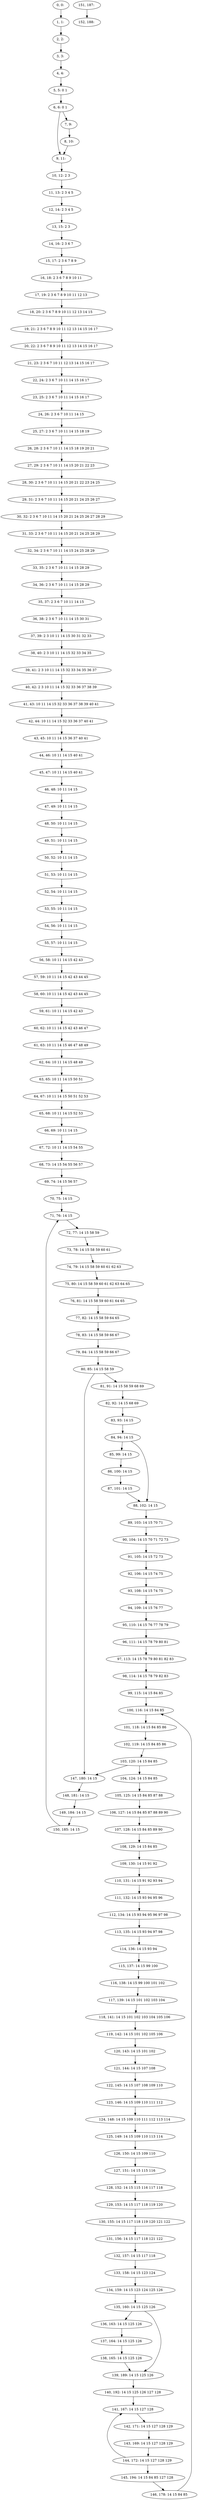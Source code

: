 digraph G {
0[label="0, 0: "];
1[label="1, 1: "];
2[label="2, 2: "];
3[label="3, 3: "];
4[label="4, 4: "];
5[label="5, 5: 0 1 "];
6[label="6, 6: 0 1 "];
7[label="7, 9: "];
8[label="8, 10: "];
9[label="9, 11: "];
10[label="10, 12: 2 3 "];
11[label="11, 13: 2 3 4 5 "];
12[label="12, 14: 2 3 4 5 "];
13[label="13, 15: 2 3 "];
14[label="14, 16: 2 3 6 7 "];
15[label="15, 17: 2 3 6 7 8 9 "];
16[label="16, 18: 2 3 6 7 8 9 10 11 "];
17[label="17, 19: 2 3 6 7 8 9 10 11 12 13 "];
18[label="18, 20: 2 3 6 7 8 9 10 11 12 13 14 15 "];
19[label="19, 21: 2 3 6 7 8 9 10 11 12 13 14 15 16 17 "];
20[label="20, 22: 2 3 6 7 8 9 10 11 12 13 14 15 16 17 "];
21[label="21, 23: 2 3 6 7 10 11 12 13 14 15 16 17 "];
22[label="22, 24: 2 3 6 7 10 11 14 15 16 17 "];
23[label="23, 25: 2 3 6 7 10 11 14 15 16 17 "];
24[label="24, 26: 2 3 6 7 10 11 14 15 "];
25[label="25, 27: 2 3 6 7 10 11 14 15 18 19 "];
26[label="26, 28: 2 3 6 7 10 11 14 15 18 19 20 21 "];
27[label="27, 29: 2 3 6 7 10 11 14 15 20 21 22 23 "];
28[label="28, 30: 2 3 6 7 10 11 14 15 20 21 22 23 24 25 "];
29[label="29, 31: 2 3 6 7 10 11 14 15 20 21 24 25 26 27 "];
30[label="30, 32: 2 3 6 7 10 11 14 15 20 21 24 25 26 27 28 29 "];
31[label="31, 33: 2 3 6 7 10 11 14 15 20 21 24 25 28 29 "];
32[label="32, 34: 2 3 6 7 10 11 14 15 24 25 28 29 "];
33[label="33, 35: 2 3 6 7 10 11 14 15 28 29 "];
34[label="34, 36: 2 3 6 7 10 11 14 15 28 29 "];
35[label="35, 37: 2 3 6 7 10 11 14 15 "];
36[label="36, 38: 2 3 6 7 10 11 14 15 30 31 "];
37[label="37, 39: 2 3 10 11 14 15 30 31 32 33 "];
38[label="38, 40: 2 3 10 11 14 15 32 33 34 35 "];
39[label="39, 41: 2 3 10 11 14 15 32 33 34 35 36 37 "];
40[label="40, 42: 2 3 10 11 14 15 32 33 36 37 38 39 "];
41[label="41, 43: 10 11 14 15 32 33 36 37 38 39 40 41 "];
42[label="42, 44: 10 11 14 15 32 33 36 37 40 41 "];
43[label="43, 45: 10 11 14 15 36 37 40 41 "];
44[label="44, 46: 10 11 14 15 40 41 "];
45[label="45, 47: 10 11 14 15 40 41 "];
46[label="46, 48: 10 11 14 15 "];
47[label="47, 49: 10 11 14 15 "];
48[label="48, 50: 10 11 14 15 "];
49[label="49, 51: 10 11 14 15 "];
50[label="50, 52: 10 11 14 15 "];
51[label="51, 53: 10 11 14 15 "];
52[label="52, 54: 10 11 14 15 "];
53[label="53, 55: 10 11 14 15 "];
54[label="54, 56: 10 11 14 15 "];
55[label="55, 57: 10 11 14 15 "];
56[label="56, 58: 10 11 14 15 42 43 "];
57[label="57, 59: 10 11 14 15 42 43 44 45 "];
58[label="58, 60: 10 11 14 15 42 43 44 45 "];
59[label="59, 61: 10 11 14 15 42 43 "];
60[label="60, 62: 10 11 14 15 42 43 46 47 "];
61[label="61, 63: 10 11 14 15 46 47 48 49 "];
62[label="62, 64: 10 11 14 15 48 49 "];
63[label="63, 65: 10 11 14 15 50 51 "];
64[label="64, 67: 10 11 14 15 50 51 52 53 "];
65[label="65, 68: 10 11 14 15 52 53 "];
66[label="66, 69: 10 11 14 15 "];
67[label="67, 72: 10 11 14 15 54 55 "];
68[label="68, 73: 14 15 54 55 56 57 "];
69[label="69, 74: 14 15 56 57 "];
70[label="70, 75: 14 15 "];
71[label="71, 76: 14 15 "];
72[label="72, 77: 14 15 58 59 "];
73[label="73, 78: 14 15 58 59 60 61 "];
74[label="74, 79: 14 15 58 59 60 61 62 63 "];
75[label="75, 80: 14 15 58 59 60 61 62 63 64 65 "];
76[label="76, 81: 14 15 58 59 60 61 64 65 "];
77[label="77, 82: 14 15 58 59 64 65 "];
78[label="78, 83: 14 15 58 59 66 67 "];
79[label="79, 84: 14 15 58 59 66 67 "];
80[label="80, 85: 14 15 58 59 "];
81[label="81, 91: 14 15 58 59 68 69 "];
82[label="82, 92: 14 15 68 69 "];
83[label="83, 93: 14 15 "];
84[label="84, 94: 14 15 "];
85[label="85, 99: 14 15 "];
86[label="86, 100: 14 15 "];
87[label="87, 101: 14 15 "];
88[label="88, 102: 14 15 "];
89[label="89, 103: 14 15 70 71 "];
90[label="90, 104: 14 15 70 71 72 73 "];
91[label="91, 105: 14 15 72 73 "];
92[label="92, 106: 14 15 74 75 "];
93[label="93, 108: 14 15 74 75 "];
94[label="94, 109: 14 15 76 77 "];
95[label="95, 110: 14 15 76 77 78 79 "];
96[label="96, 111: 14 15 78 79 80 81 "];
97[label="97, 113: 14 15 78 79 80 81 82 83 "];
98[label="98, 114: 14 15 78 79 82 83 "];
99[label="99, 115: 14 15 84 85 "];
100[label="100, 116: 14 15 84 85 "];
101[label="101, 118: 14 15 84 85 86 "];
102[label="102, 119: 14 15 84 85 86 "];
103[label="103, 120: 14 15 84 85 "];
104[label="104, 124: 14 15 84 85 "];
105[label="105, 125: 14 15 84 85 87 88 "];
106[label="106, 127: 14 15 84 85 87 88 89 90 "];
107[label="107, 128: 14 15 84 85 89 90 "];
108[label="108, 129: 14 15 84 85 "];
109[label="109, 130: 14 15 91 92 "];
110[label="110, 131: 14 15 91 92 93 94 "];
111[label="111, 132: 14 15 93 94 95 96 "];
112[label="112, 134: 14 15 93 94 95 96 97 98 "];
113[label="113, 135: 14 15 93 94 97 98 "];
114[label="114, 136: 14 15 93 94 "];
115[label="115, 137: 14 15 99 100 "];
116[label="116, 138: 14 15 99 100 101 102 "];
117[label="117, 139: 14 15 101 102 103 104 "];
118[label="118, 141: 14 15 101 102 103 104 105 106 "];
119[label="119, 142: 14 15 101 102 105 106 "];
120[label="120, 143: 14 15 101 102 "];
121[label="121, 144: 14 15 107 108 "];
122[label="122, 145: 14 15 107 108 109 110 "];
123[label="123, 146: 14 15 109 110 111 112 "];
124[label="124, 148: 14 15 109 110 111 112 113 114 "];
125[label="125, 149: 14 15 109 110 113 114 "];
126[label="126, 150: 14 15 109 110 "];
127[label="127, 151: 14 15 115 116 "];
128[label="128, 152: 14 15 115 116 117 118 "];
129[label="129, 153: 14 15 117 118 119 120 "];
130[label="130, 155: 14 15 117 118 119 120 121 122 "];
131[label="131, 156: 14 15 117 118 121 122 "];
132[label="132, 157: 14 15 117 118 "];
133[label="133, 158: 14 15 123 124 "];
134[label="134, 159: 14 15 123 124 125 126 "];
135[label="135, 160: 14 15 125 126 "];
136[label="136, 163: 14 15 125 126 "];
137[label="137, 164: 14 15 125 126 "];
138[label="138, 165: 14 15 125 126 "];
139[label="139, 189: 14 15 125 126 "];
140[label="140, 192: 14 15 125 126 127 128 "];
141[label="141, 167: 14 15 127 128 "];
142[label="142, 171: 14 15 127 128 129 "];
143[label="143, 169: 14 15 127 128 129 "];
144[label="144, 172: 14 15 127 128 129 "];
145[label="145, 194: 14 15 84 85 127 128 "];
146[label="146, 178: 14 15 84 85 "];
147[label="147, 180: 14 15 "];
148[label="148, 181: 14 15 "];
149[label="149, 184: 14 15 "];
150[label="150, 185: 14 15 "];
151[label="151, 187: "];
152[label="152, 188: "];
0->1 ;
1->2 ;
2->3 ;
3->4 ;
4->5 ;
5->6 ;
6->7 ;
6->9 ;
7->8 ;
8->9 ;
9->10 ;
10->11 ;
11->12 ;
12->13 ;
13->14 ;
14->15 ;
15->16 ;
16->17 ;
17->18 ;
18->19 ;
19->20 ;
20->21 ;
21->22 ;
22->23 ;
23->24 ;
24->25 ;
25->26 ;
26->27 ;
27->28 ;
28->29 ;
29->30 ;
30->31 ;
31->32 ;
32->33 ;
33->34 ;
34->35 ;
35->36 ;
36->37 ;
37->38 ;
38->39 ;
39->40 ;
40->41 ;
41->42 ;
42->43 ;
43->44 ;
44->45 ;
45->46 ;
46->47 ;
47->48 ;
48->49 ;
49->50 ;
50->51 ;
51->52 ;
52->53 ;
53->54 ;
54->55 ;
55->56 ;
56->57 ;
57->58 ;
58->59 ;
59->60 ;
60->61 ;
61->62 ;
62->63 ;
63->64 ;
64->65 ;
65->66 ;
66->67 ;
67->68 ;
68->69 ;
69->70 ;
70->71 ;
71->72 ;
72->73 ;
73->74 ;
74->75 ;
75->76 ;
76->77 ;
77->78 ;
78->79 ;
79->80 ;
80->81 ;
80->147 ;
81->82 ;
82->83 ;
83->84 ;
84->85 ;
84->88 ;
85->86 ;
86->87 ;
87->88 ;
88->89 ;
89->90 ;
90->91 ;
91->92 ;
92->93 ;
93->94 ;
94->95 ;
95->96 ;
96->97 ;
97->98 ;
98->99 ;
99->100 ;
100->101 ;
101->102 ;
102->103 ;
103->104 ;
103->147 ;
104->105 ;
105->106 ;
106->107 ;
107->108 ;
108->109 ;
109->110 ;
110->111 ;
111->112 ;
112->113 ;
113->114 ;
114->115 ;
115->116 ;
116->117 ;
117->118 ;
118->119 ;
119->120 ;
120->121 ;
121->122 ;
122->123 ;
123->124 ;
124->125 ;
125->126 ;
126->127 ;
127->128 ;
128->129 ;
129->130 ;
130->131 ;
131->132 ;
132->133 ;
133->134 ;
134->135 ;
135->136 ;
135->139 ;
136->137 ;
137->138 ;
138->139 ;
139->140 ;
140->141 ;
141->142 ;
142->143 ;
143->144 ;
144->145 ;
144->141 ;
145->146 ;
146->100 ;
147->148 ;
148->149 ;
149->150 ;
150->71 ;
151->152 ;
}
